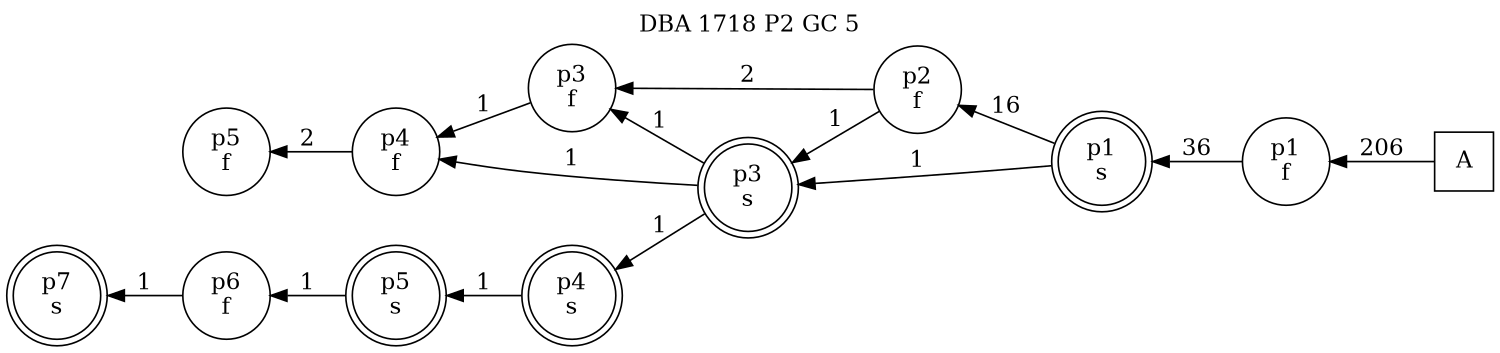 digraph DBA_1718_P2_GC_5_LOW {
labelloc="tl"
label= " DBA 1718 P2 GC 5 "
rankdir="RL";
graph [ size=" 10 , 10 !"]

"A" [shape="square" label="A"]
"p1_f" [shape="circle" label="p1
f"]
"p1_s" [shape="doublecircle" label="p1
s"]
"p2_f" [shape="circle" label="p2
f"]
"p3_s" [shape="doublecircle" label="p3
s"]
"p4_f" [shape="circle" label="p4
f"]
"p5_f" [shape="circle" label="p5
f"]
"p3_f" [shape="circle" label="p3
f"]
"p4_s" [shape="doublecircle" label="p4
s"]
"p5_s" [shape="doublecircle" label="p5
s"]
"p6_f" [shape="circle" label="p6
f"]
"p7_s" [shape="doublecircle" label="p7
s"]
"A" -> "p1_f" [ label=206]
"p1_f" -> "p1_s" [ label=36]
"p1_s" -> "p2_f" [ label=16]
"p1_s" -> "p3_s" [ label=1]
"p2_f" -> "p3_s" [ label=1]
"p2_f" -> "p3_f" [ label=2]
"p3_s" -> "p4_f" [ label=1]
"p3_s" -> "p3_f" [ label=1]
"p3_s" -> "p4_s" [ label=1]
"p4_f" -> "p5_f" [ label=2]
"p3_f" -> "p4_f" [ label=1]
"p4_s" -> "p5_s" [ label=1]
"p5_s" -> "p6_f" [ label=1]
"p6_f" -> "p7_s" [ label=1]
}
